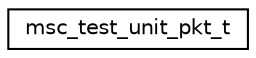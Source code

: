 digraph "Graphical Class Hierarchy"
{
 // LATEX_PDF_SIZE
  edge [fontname="Helvetica",fontsize="10",labelfontname="Helvetica",labelfontsize="10"];
  node [fontname="Helvetica",fontsize="10",shape=record];
  rankdir="LR";
  Node0 [label="msc_test_unit_pkt_t",height=0.2,width=0.4,color="black", fillcolor="white", style="filled",URL="$structmsc__test__unit__pkt__t.html",tooltip="Packet structure to answer (SCSI_TEST_UNIT_READY) request."];
}
